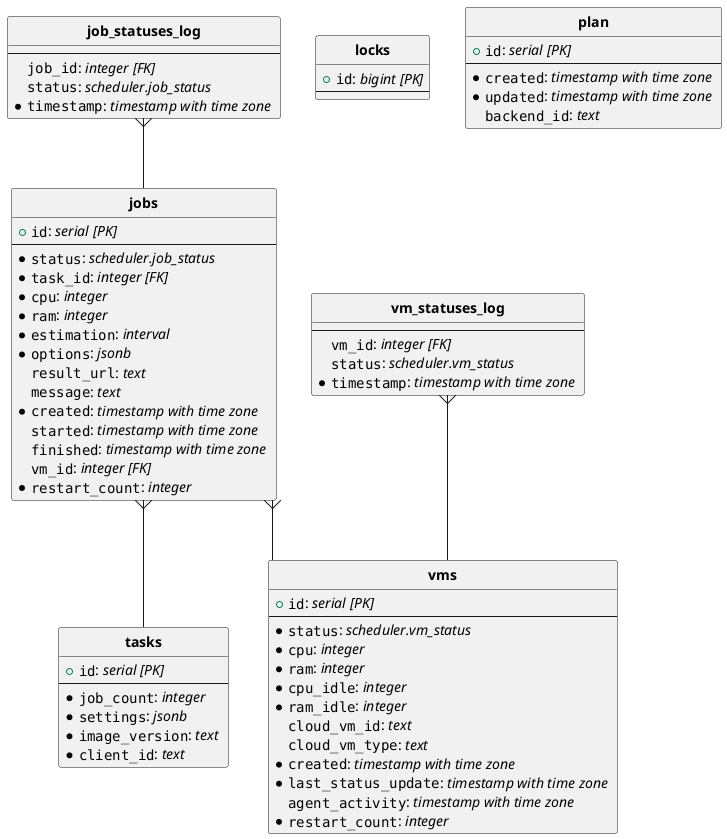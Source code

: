 @startuml
hide circle
skinparam linetype ortho

entity "**job_statuses_log**" {
  --
  ""job_id"": //integer [FK]//
  ""status"": //scheduler.job_status //
  *""timestamp"": //timestamp with time zone //
}

entity "**jobs**" {
  + ""id"": //serial [PK]//
  --
  *""status"": //scheduler.job_status //
  *""task_id"": //integer [FK]//
  *""cpu"": //integer //
  *""ram"": //integer //
  *""estimation"": //interval //
  *""options"": //jsonb //
  ""result_url"": //text //
  ""message"": //text //
  *""created"": //timestamp with time zone //
  ""started"": //timestamp with time zone //
  ""finished"": //timestamp with time zone //
  ""vm_id"": //integer [FK]//
  *""restart_count"": //integer //
}

entity "**locks**" {
  + ""id"": //bigint [PK]//
  --
}

entity "**plan**" {
  + ""id"": //serial [PK]//
  --
  *""created"": //timestamp with time zone //
  *""updated"": //timestamp with time zone //
  ""backend_id"": //text //
}

entity "**tasks**" {
  + ""id"": //serial [PK]//
  --
  *""job_count"": //integer //
  *""settings"": //jsonb //
  *""image_version"": //text //
  *""client_id"": //text //
}

entity "**vm_statuses_log**" {
  --
  ""vm_id"": //integer [FK]//
  ""status"": //scheduler.vm_status //
  *""timestamp"": //timestamp with time zone //
}

entity "**vms**" {
  + ""id"": //serial [PK]//
  --
  *""status"": //scheduler.vm_status //
  *""cpu"": //integer //
  *""ram"": //integer //
  *""cpu_idle"": //integer //
  *""ram_idle"": //integer //
  ""cloud_vm_id"": //text //
  ""cloud_vm_type"": //text //
  *""created"": //timestamp with time zone //
  *""last_status_update"": //timestamp with time zone //
  ""agent_activity"": //timestamp with time zone //
  *""restart_count"": //integer //
}

"**job_statuses_log**"   }--  "**jobs**"

"**jobs**"   }--  "**tasks**"

"**jobs**"   }--  "**vms**"

"**vm_statuses_log**"   }--  "**vms**"
@enduml
